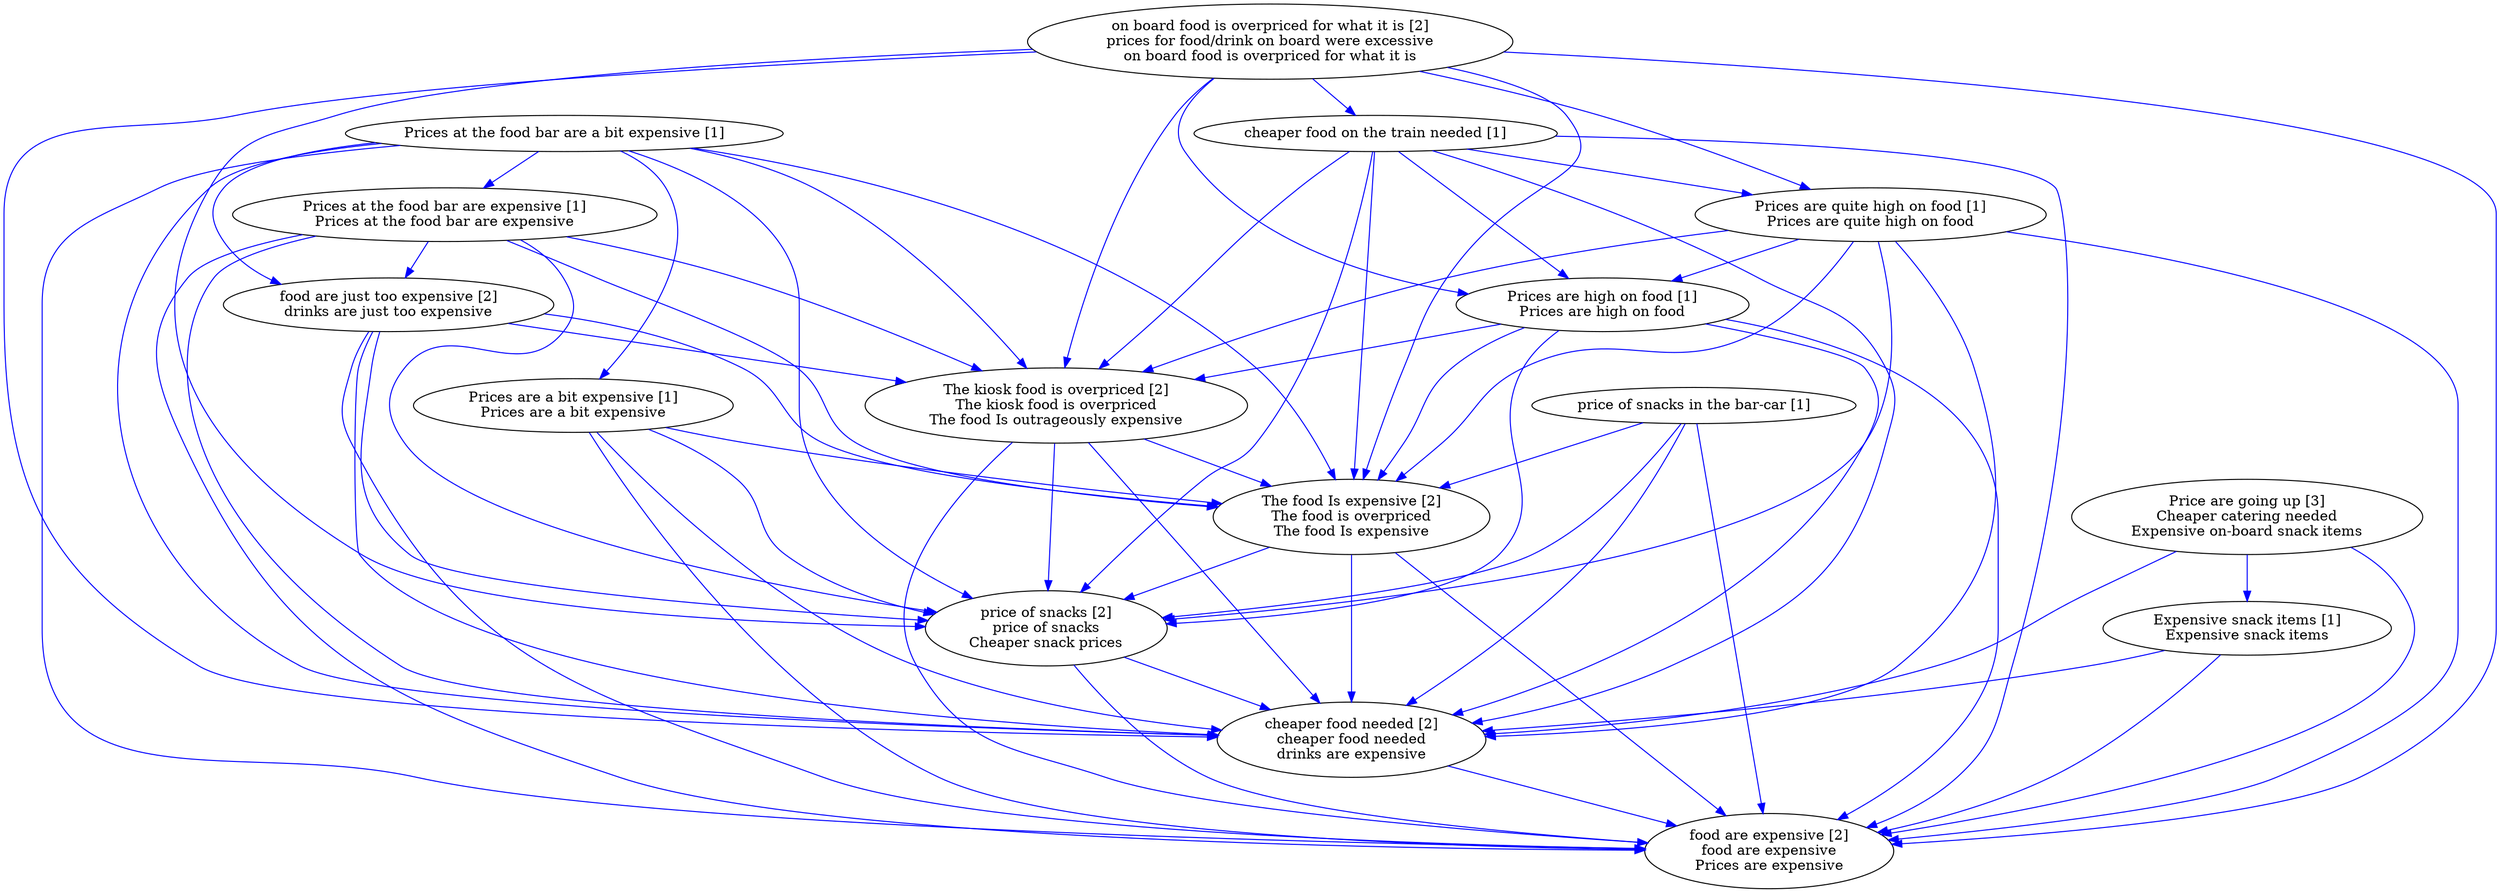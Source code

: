 digraph collapsedGraph {
"price of snacks [2]\nprice of snacks\nCheaper snack prices""The kiosk food is overpriced [2]\nThe kiosk food is overpriced\nThe food Is outrageously expensive""cheaper food needed [2]\ncheaper food needed\ndrinks are expensive""food are expensive [2]\nfood are expensive\nPrices are expensive""food are just too expensive [2]\ndrinks are just too expensive""on board food is overpriced for what it is [2]\nprices for food/drink on board were excessive\non board food is overpriced for what it is""The food Is expensive [2]\nThe food is overpriced\nThe food Is expensive""Price are going up [3]\nCheaper catering needed\nExpensive on-board snack items""Expensive snack items [1]\nExpensive snack items""Prices are quite high on food [1]\nPrices are quite high on food""Prices are high on food [1]\nPrices are high on food""Prices at the food bar are a bit expensive [1]""Prices at the food bar are expensive [1]\nPrices at the food bar are expensive""Prices are a bit expensive [1]\nPrices are a bit expensive""cheaper food on the train needed [1]""price of snacks in the bar-car [1]""The kiosk food is overpriced [2]\nThe kiosk food is overpriced\nThe food Is outrageously expensive" -> "The food Is expensive [2]\nThe food is overpriced\nThe food Is expensive" [color=blue]
"The kiosk food is overpriced [2]\nThe kiosk food is overpriced\nThe food Is outrageously expensive" -> "cheaper food needed [2]\ncheaper food needed\ndrinks are expensive" [color=blue]
"on board food is overpriced for what it is [2]\nprices for food/drink on board were excessive\non board food is overpriced for what it is" -> "The kiosk food is overpriced [2]\nThe kiosk food is overpriced\nThe food Is outrageously expensive" [color=blue]
"price of snacks [2]\nprice of snacks\nCheaper snack prices" -> "food are expensive [2]\nfood are expensive\nPrices are expensive" [color=blue]
"Prices are quite high on food [1]\nPrices are quite high on food" -> "The kiosk food is overpriced [2]\nThe kiosk food is overpriced\nThe food Is outrageously expensive" [color=blue]
"Prices are quite high on food [1]\nPrices are quite high on food" -> "food are expensive [2]\nfood are expensive\nPrices are expensive" [color=blue]
"The kiosk food is overpriced [2]\nThe kiosk food is overpriced\nThe food Is outrageously expensive" -> "food are expensive [2]\nfood are expensive\nPrices are expensive" [color=blue]
"Prices are quite high on food [1]\nPrices are quite high on food" -> "cheaper food needed [2]\ncheaper food needed\ndrinks are expensive" [color=blue]
"cheaper food on the train needed [1]" -> "The food Is expensive [2]\nThe food is overpriced\nThe food Is expensive" [color=blue]
"Prices are quite high on food [1]\nPrices are quite high on food" -> "The food Is expensive [2]\nThe food is overpriced\nThe food Is expensive" [color=blue]
"Prices are quite high on food [1]\nPrices are quite high on food" -> "price of snacks [2]\nprice of snacks\nCheaper snack prices" [color=blue]
"cheaper food on the train needed [1]" -> "price of snacks [2]\nprice of snacks\nCheaper snack prices" [color=blue]
"price of snacks [2]\nprice of snacks\nCheaper snack prices" -> "cheaper food needed [2]\ncheaper food needed\ndrinks are expensive" [color=blue]
"cheaper food on the train needed [1]" -> "The kiosk food is overpriced [2]\nThe kiosk food is overpriced\nThe food Is outrageously expensive" [color=blue]
"Prices are a bit expensive [1]\nPrices are a bit expensive" -> "food are expensive [2]\nfood are expensive\nPrices are expensive" [color=blue]
"The kiosk food is overpriced [2]\nThe kiosk food is overpriced\nThe food Is outrageously expensive" -> "price of snacks [2]\nprice of snacks\nCheaper snack prices" [color=blue]
"Price are going up [3]\nCheaper catering needed\nExpensive on-board snack items" -> "Expensive snack items [1]\nExpensive snack items" [color=blue]
"The food Is expensive [2]\nThe food is overpriced\nThe food Is expensive" -> "food are expensive [2]\nfood are expensive\nPrices are expensive" [color=blue]
"on board food is overpriced for what it is [2]\nprices for food/drink on board were excessive\non board food is overpriced for what it is" -> "Prices are quite high on food [1]\nPrices are quite high on food" [color=blue]
"on board food is overpriced for what it is [2]\nprices for food/drink on board were excessive\non board food is overpriced for what it is" -> "The food Is expensive [2]\nThe food is overpriced\nThe food Is expensive" [color=blue]
"Prices are a bit expensive [1]\nPrices are a bit expensive" -> "The food Is expensive [2]\nThe food is overpriced\nThe food Is expensive" [color=blue]
"Prices are a bit expensive [1]\nPrices are a bit expensive" -> "price of snacks [2]\nprice of snacks\nCheaper snack prices" [color=blue]
"The food Is expensive [2]\nThe food is overpriced\nThe food Is expensive" -> "cheaper food needed [2]\ncheaper food needed\ndrinks are expensive" [color=blue]
"on board food is overpriced for what it is [2]\nprices for food/drink on board were excessive\non board food is overpriced for what it is" -> "cheaper food needed [2]\ncheaper food needed\ndrinks are expensive" [color=blue]
"price of snacks in the bar-car [1]" -> "cheaper food needed [2]\ncheaper food needed\ndrinks are expensive" [color=blue]
"Prices at the food bar are expensive [1]\nPrices at the food bar are expensive" -> "price of snacks [2]\nprice of snacks\nCheaper snack prices" [color=blue]
"Prices at the food bar are expensive [1]\nPrices at the food bar are expensive" -> "cheaper food needed [2]\ncheaper food needed\ndrinks are expensive" [color=blue]
"Price are going up [3]\nCheaper catering needed\nExpensive on-board snack items" -> "cheaper food needed [2]\ncheaper food needed\ndrinks are expensive" [color=blue]
"Prices at the food bar are expensive [1]\nPrices at the food bar are expensive" -> "The kiosk food is overpriced [2]\nThe kiosk food is overpriced\nThe food Is outrageously expensive" [color=blue]
"price of snacks in the bar-car [1]" -> "The food Is expensive [2]\nThe food is overpriced\nThe food Is expensive" [color=blue]
"price of snacks in the bar-car [1]" -> "price of snacks [2]\nprice of snacks\nCheaper snack prices" [color=blue]
"Price are going up [3]\nCheaper catering needed\nExpensive on-board snack items" -> "food are expensive [2]\nfood are expensive\nPrices are expensive" [color=blue]
"food are just too expensive [2]\ndrinks are just too expensive" -> "price of snacks [2]\nprice of snacks\nCheaper snack prices" [color=blue]
"Prices at the food bar are expensive [1]\nPrices at the food bar are expensive" -> "The food Is expensive [2]\nThe food is overpriced\nThe food Is expensive" [color=blue]
"Prices at the food bar are expensive [1]\nPrices at the food bar are expensive" -> "food are just too expensive [2]\ndrinks are just too expensive" [color=blue]
"Prices at the food bar are expensive [1]\nPrices at the food bar are expensive" -> "food are expensive [2]\nfood are expensive\nPrices are expensive" [color=blue]
"Prices at the food bar are a bit expensive [1]" -> "price of snacks [2]\nprice of snacks\nCheaper snack prices" [color=blue]
"food are just too expensive [2]\ndrinks are just too expensive" -> "The food Is expensive [2]\nThe food is overpriced\nThe food Is expensive" [color=blue]
"Prices at the food bar are a bit expensive [1]" -> "food are expensive [2]\nfood are expensive\nPrices are expensive" [color=blue]
"Prices at the food bar are a bit expensive [1]" -> "The food Is expensive [2]\nThe food is overpriced\nThe food Is expensive" [color=blue]
"Prices at the food bar are a bit expensive [1]" -> "food are just too expensive [2]\ndrinks are just too expensive" [color=blue]
"on board food is overpriced for what it is [2]\nprices for food/drink on board were excessive\non board food is overpriced for what it is" -> "Prices are high on food [1]\nPrices are high on food" [color=blue]
"on board food is overpriced for what it is [2]\nprices for food/drink on board were excessive\non board food is overpriced for what it is" -> "cheaper food on the train needed [1]" [color=blue]
"The food Is expensive [2]\nThe food is overpriced\nThe food Is expensive" -> "price of snacks [2]\nprice of snacks\nCheaper snack prices" [color=blue]
"cheaper food on the train needed [1]" -> "cheaper food needed [2]\ncheaper food needed\ndrinks are expensive" [color=blue]
"food are just too expensive [2]\ndrinks are just too expensive" -> "food are expensive [2]\nfood are expensive\nPrices are expensive" [color=blue]
"food are just too expensive [2]\ndrinks are just too expensive" -> "The kiosk food is overpriced [2]\nThe kiosk food is overpriced\nThe food Is outrageously expensive" [color=blue]
"cheaper food on the train needed [1]" -> "food are expensive [2]\nfood are expensive\nPrices are expensive" [color=blue]
"cheaper food needed [2]\ncheaper food needed\ndrinks are expensive" -> "food are expensive [2]\nfood are expensive\nPrices are expensive" [color=blue]
"food are just too expensive [2]\ndrinks are just too expensive" -> "cheaper food needed [2]\ncheaper food needed\ndrinks are expensive" [color=blue]
"cheaper food on the train needed [1]" -> "Prices are quite high on food [1]\nPrices are quite high on food" [color=blue]
"cheaper food on the train needed [1]" -> "Prices are high on food [1]\nPrices are high on food" [color=blue]
"Prices are a bit expensive [1]\nPrices are a bit expensive" -> "cheaper food needed [2]\ncheaper food needed\ndrinks are expensive" [color=blue]
"Prices at the food bar are a bit expensive [1]" -> "cheaper food needed [2]\ncheaper food needed\ndrinks are expensive" [color=blue]
"Prices are high on food [1]\nPrices are high on food" -> "The food Is expensive [2]\nThe food is overpriced\nThe food Is expensive" [color=blue]
"Prices are high on food [1]\nPrices are high on food" -> "The kiosk food is overpriced [2]\nThe kiosk food is overpriced\nThe food Is outrageously expensive" [color=blue]
"Prices are high on food [1]\nPrices are high on food" -> "food are expensive [2]\nfood are expensive\nPrices are expensive" [color=blue]
"on board food is overpriced for what it is [2]\nprices for food/drink on board were excessive\non board food is overpriced for what it is" -> "food are expensive [2]\nfood are expensive\nPrices are expensive" [color=blue]
"Prices are high on food [1]\nPrices are high on food" -> "cheaper food needed [2]\ncheaper food needed\ndrinks are expensive" [color=blue]
"on board food is overpriced for what it is [2]\nprices for food/drink on board were excessive\non board food is overpriced for what it is" -> "price of snacks [2]\nprice of snacks\nCheaper snack prices" [color=blue]
"Prices at the food bar are a bit expensive [1]" -> "The kiosk food is overpriced [2]\nThe kiosk food is overpriced\nThe food Is outrageously expensive" [color=blue]
"Prices are high on food [1]\nPrices are high on food" -> "price of snacks [2]\nprice of snacks\nCheaper snack prices" [color=blue]
"Expensive snack items [1]\nExpensive snack items" -> "cheaper food needed [2]\ncheaper food needed\ndrinks are expensive" [color=blue]
"Expensive snack items [1]\nExpensive snack items" -> "food are expensive [2]\nfood are expensive\nPrices are expensive" [color=blue]
"price of snacks in the bar-car [1]" -> "food are expensive [2]\nfood are expensive\nPrices are expensive" [color=blue]
"Prices are quite high on food [1]\nPrices are quite high on food" -> "Prices are high on food [1]\nPrices are high on food" [color=blue]
"Prices at the food bar are a bit expensive [1]" -> "Prices at the food bar are expensive [1]\nPrices at the food bar are expensive" [color=blue]
"Prices at the food bar are a bit expensive [1]" -> "Prices are a bit expensive [1]\nPrices are a bit expensive" [color=blue]
}